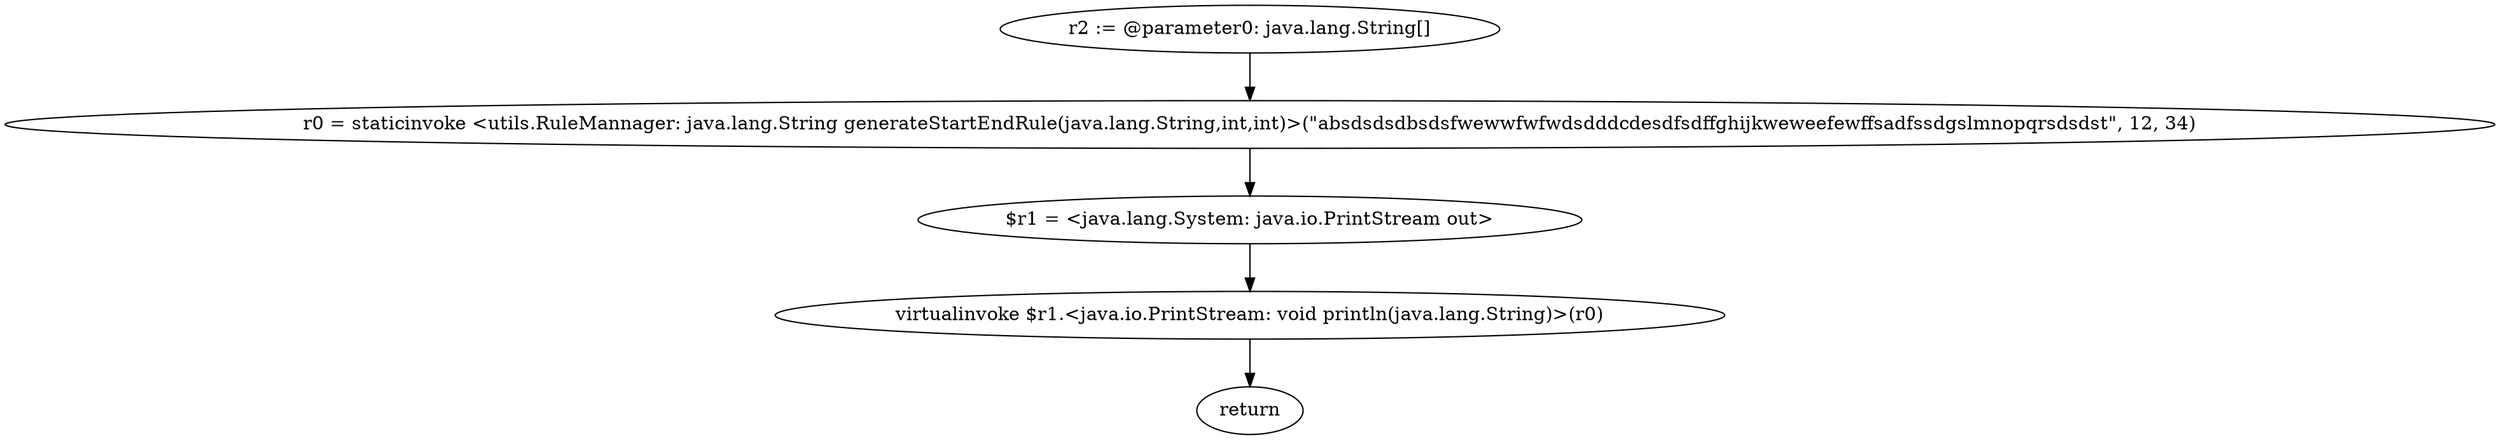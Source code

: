 digraph "unitGraph" {
    "r2 := @parameter0: java.lang.String[]"
    "r0 = staticinvoke <utils.RuleMannager: java.lang.String generateStartEndRule(java.lang.String,int,int)>(\"absdsdsdbsdsfwewwfwfwdsdddcdesdfsdffghijkweweefewffsadfssdgslmnopqrsdsdst\", 12, 34)"
    "$r1 = <java.lang.System: java.io.PrintStream out>"
    "virtualinvoke $r1.<java.io.PrintStream: void println(java.lang.String)>(r0)"
    "return"
    "r2 := @parameter0: java.lang.String[]"->"r0 = staticinvoke <utils.RuleMannager: java.lang.String generateStartEndRule(java.lang.String,int,int)>(\"absdsdsdbsdsfwewwfwfwdsdddcdesdfsdffghijkweweefewffsadfssdgslmnopqrsdsdst\", 12, 34)";
    "r0 = staticinvoke <utils.RuleMannager: java.lang.String generateStartEndRule(java.lang.String,int,int)>(\"absdsdsdbsdsfwewwfwfwdsdddcdesdfsdffghijkweweefewffsadfssdgslmnopqrsdsdst\", 12, 34)"->"$r1 = <java.lang.System: java.io.PrintStream out>";
    "$r1 = <java.lang.System: java.io.PrintStream out>"->"virtualinvoke $r1.<java.io.PrintStream: void println(java.lang.String)>(r0)";
    "virtualinvoke $r1.<java.io.PrintStream: void println(java.lang.String)>(r0)"->"return";
}
